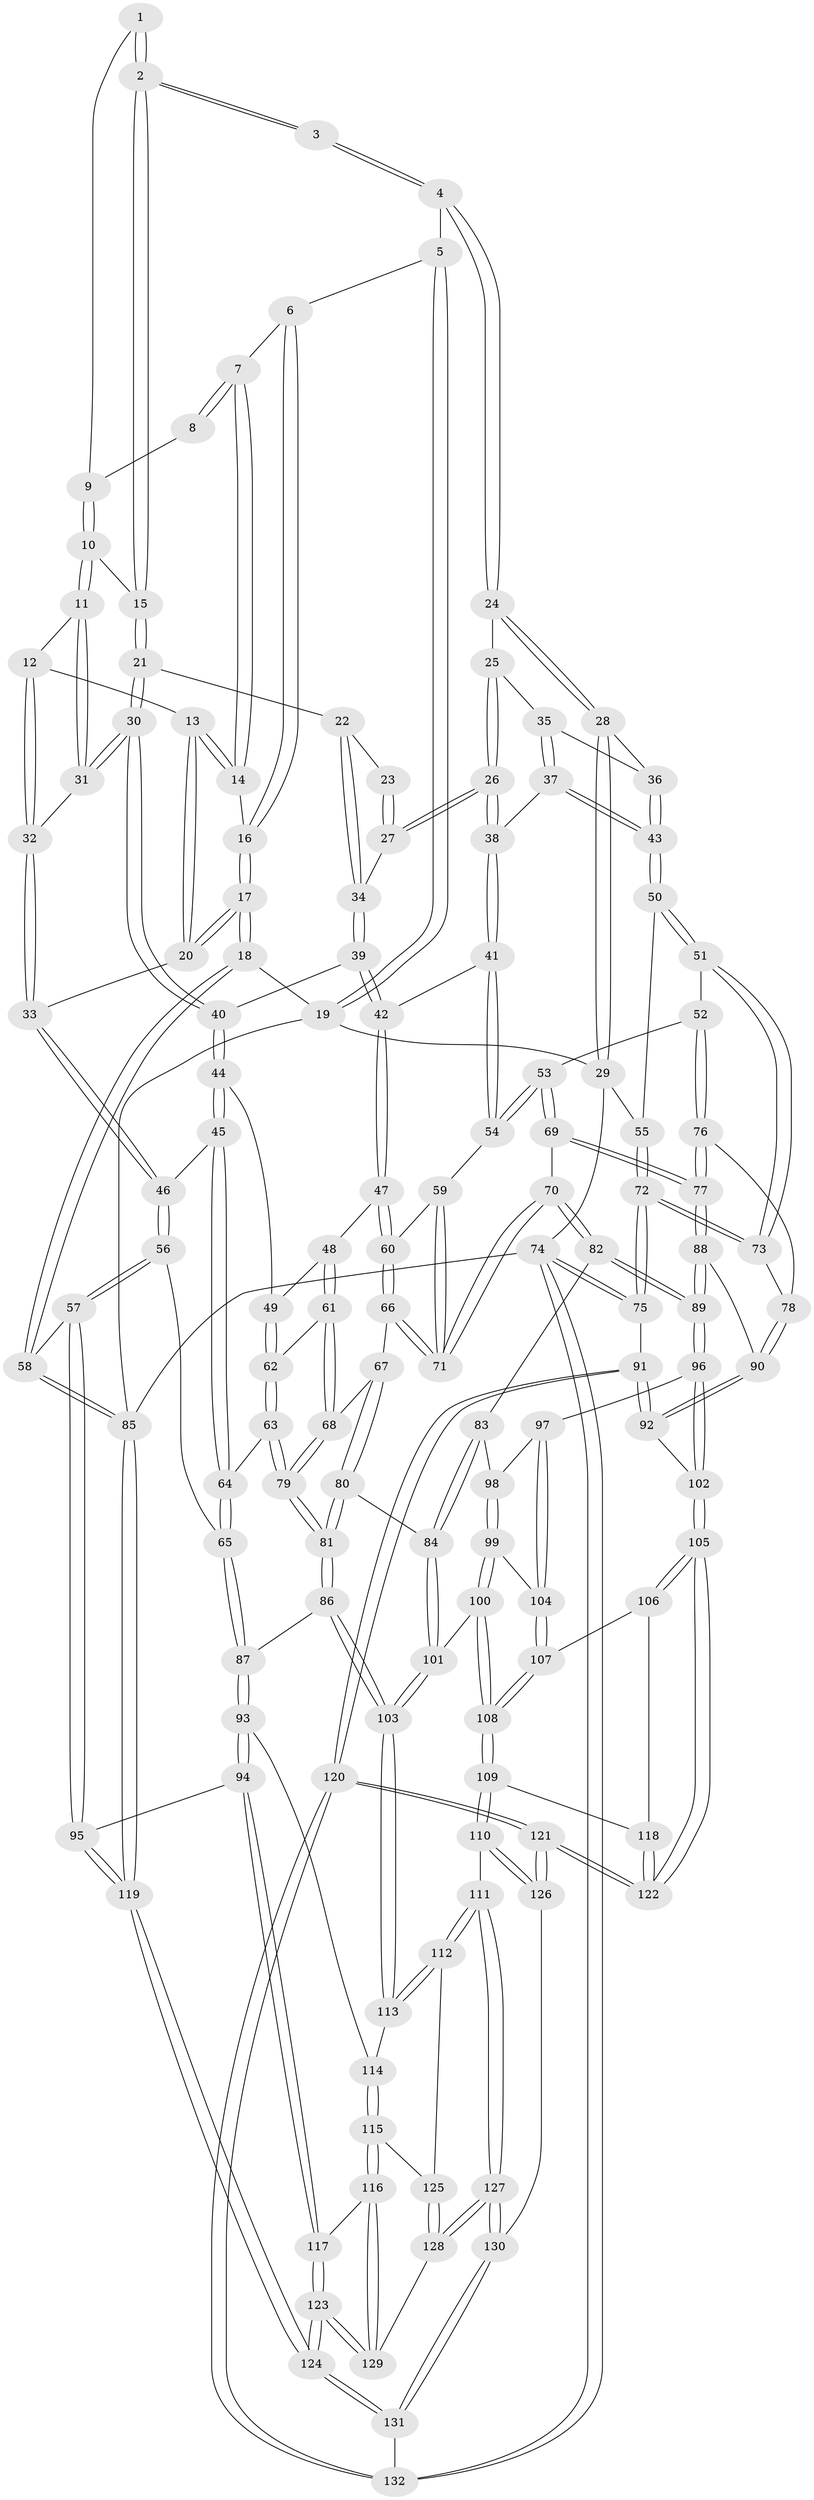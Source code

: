 // coarse degree distribution, {3: 0.08641975308641975, 6: 0.08641975308641975, 4: 0.43209876543209874, 5: 0.38271604938271603, 2: 0.012345679012345678}
// Generated by graph-tools (version 1.1) at 2025/42/03/06/25 10:42:36]
// undirected, 132 vertices, 327 edges
graph export_dot {
graph [start="1"]
  node [color=gray90,style=filled];
  1 [pos="+0.3768906046892749+0.08011918914038953"];
  2 [pos="+0.43039250079369146+0.06993286437942497"];
  3 [pos="+0.6180621999375858+0"];
  4 [pos="+0.6229922257750432+0"];
  5 [pos="+0+0"];
  6 [pos="+0.01497132130239168+0"];
  7 [pos="+0.22218548028797186+0.04616929479846286"];
  8 [pos="+0.24698026758888048+0.05612110817220893"];
  9 [pos="+0.324571009604671+0.119179313365604"];
  10 [pos="+0.3163991267642617+0.1706888671510554"];
  11 [pos="+0.2871033418779871+0.18083383690349025"];
  12 [pos="+0.28259666198507677+0.18077352682882494"];
  13 [pos="+0.2574338570870747+0.16642977538413328"];
  14 [pos="+0.23875920924159277+0.14519077188203772"];
  15 [pos="+0.3800927101206929+0.17911022118435233"];
  16 [pos="+0.17967363801265102+0.17897602788667785"];
  17 [pos="+0.05733390089539472+0.27320772794375214"];
  18 [pos="+0+0.23579027891961987"];
  19 [pos="+0+0"];
  20 [pos="+0.15788820980080698+0.3110657493122776"];
  21 [pos="+0.39503330763590644+0.21239933886868495"];
  22 [pos="+0.46016746223521227+0.20820751804393375"];
  23 [pos="+0.5514696209505092+0.05011167029109201"];
  24 [pos="+0.6251763010146686+0"];
  25 [pos="+0.6520032076916596+0.0851403977757402"];
  26 [pos="+0.6590447952487488+0.22660261108416782"];
  27 [pos="+0.5107271029611341+0.23464105447527261"];
  28 [pos="+1+0"];
  29 [pos="+1+0"];
  30 [pos="+0.37488897933302756+0.2926559973092379"];
  31 [pos="+0.34628938760501365+0.2784649495784355"];
  32 [pos="+0.2614055850239875+0.26907733038223636"];
  33 [pos="+0.17862662309264404+0.3233009059347961"];
  34 [pos="+0.48893067278508+0.24923596548790639"];
  35 [pos="+0.8129795862385524+0.19980774000914728"];
  36 [pos="+1+0"];
  37 [pos="+0.7962102052041112+0.2973316461059483"];
  38 [pos="+0.6669214218133532+0.2645316398220692"];
  39 [pos="+0.4851518804422286+0.2998911411417012"];
  40 [pos="+0.3801210249083017+0.3064377149224817"];
  41 [pos="+0.6567548420978859+0.28166125060443115"];
  42 [pos="+0.5786408807290726+0.37238127332167303"];
  43 [pos="+0.8351760309470777+0.32002289983439514"];
  44 [pos="+0.3496161201355139+0.3995439443270165"];
  45 [pos="+0.3316479060882227+0.40496302512849947"];
  46 [pos="+0.23044097415545226+0.39623603791004036"];
  47 [pos="+0.5762932785683786+0.38616004910764445"];
  48 [pos="+0.510725086055984+0.41181825518478915"];
  49 [pos="+0.35418642783204585+0.40248010849732063"];
  50 [pos="+0.8657346910479136+0.3792897331315547"];
  51 [pos="+0.8712835624341844+0.4274272141473092"];
  52 [pos="+0.8057610177821414+0.4596041807615626"];
  53 [pos="+0.8037605690733153+0.4599282510842498"];
  54 [pos="+0.7564129234544492+0.44498934145810015"];
  55 [pos="+1+0.012263891903217656"];
  56 [pos="+0.1567854323564201+0.5505358092891404"];
  57 [pos="+0.050556082006227604+0.6003973881364478"];
  58 [pos="+0+0.5375107759660754"];
  59 [pos="+0.7551109713356878+0.4450138575902257"];
  60 [pos="+0.5983642109336694+0.4341183673215196"];
  61 [pos="+0.45251301980161224+0.515764641274819"];
  62 [pos="+0.3930942911410343+0.47227212626574316"];
  63 [pos="+0.3541645920139837+0.5719317018436374"];
  64 [pos="+0.3044558275515117+0.562720033350029"];
  65 [pos="+0.2650923721717082+0.5793909877681421"];
  66 [pos="+0.6020597288665055+0.5096028143401673"];
  67 [pos="+0.5427872573250792+0.5415414044516446"];
  68 [pos="+0.45464032860888354+0.5223279245145753"];
  69 [pos="+0.7183675403790475+0.5439402372269823"];
  70 [pos="+0.6407816010438658+0.5549758622555013"];
  71 [pos="+0.6305637957791459+0.5417503037223735"];
  72 [pos="+1+0.5712271116152514"];
  73 [pos="+0.9766659464727925+0.5044182192881084"];
  74 [pos="+1+1"];
  75 [pos="+1+0.7345395333985624"];
  76 [pos="+0.7988725661839936+0.601524176525821"];
  77 [pos="+0.7771637834316596+0.6189696089247361"];
  78 [pos="+0.8664959420751703+0.5984954429801767"];
  79 [pos="+0.41262094268061533+0.6086069153984388"];
  80 [pos="+0.5058741798192691+0.6353907848453245"];
  81 [pos="+0.4247000874291726+0.64069605545907"];
  82 [pos="+0.6418055963327266+0.6063143687822669"];
  83 [pos="+0.6086703580314524+0.6531318545699559"];
  84 [pos="+0.552732574337534+0.6668887521415636"];
  85 [pos="+0+1"];
  86 [pos="+0.40861194631356357+0.6772525069473103"];
  87 [pos="+0.30449562590705803+0.724468928904339"];
  88 [pos="+0.7635769482675702+0.6572452843470462"];
  89 [pos="+0.7549589342945338+0.6723060427241553"];
  90 [pos="+0.8662821688334363+0.6494209416602549"];
  91 [pos="+1+0.7892370516789854"];
  92 [pos="+0.9111126379272524+0.7549099637487381"];
  93 [pos="+0.30132127409988446+0.7291061135919226"];
  94 [pos="+0.2517334406189587+0.7647382711518966"];
  95 [pos="+0.13656640081703747+0.7441624763834934"];
  96 [pos="+0.7578220127262596+0.7066528934755697"];
  97 [pos="+0.6757145868086589+0.730369742153823"];
  98 [pos="+0.614886653426723+0.665031800642618"];
  99 [pos="+0.6051919147989174+0.7510725098802368"];
  100 [pos="+0.5712957913260189+0.7678938820761653"];
  101 [pos="+0.5371200493504416+0.7480948919919196"];
  102 [pos="+0.7962228680885322+0.7536708909575228"];
  103 [pos="+0.47114481720517143+0.7754411866433581"];
  104 [pos="+0.66040825227489+0.753032720087433"];
  105 [pos="+0.7466440523424469+0.8518831399039353"];
  106 [pos="+0.6761937883663958+0.8010975449372738"];
  107 [pos="+0.6607285753632094+0.7597115489535814"];
  108 [pos="+0.5934839245126602+0.826906434669895"];
  109 [pos="+0.5940770220853672+0.8318864841932954"];
  110 [pos="+0.5484498159513974+0.8842269448840944"];
  111 [pos="+0.4958309274907079+0.8478927277249223"];
  112 [pos="+0.4631978861024484+0.806204144693489"];
  113 [pos="+0.4634521749599781+0.8013101695522933"];
  114 [pos="+0.35351680769098315+0.775965413911197"];
  115 [pos="+0.3821749616038398+0.8470955977251674"];
  116 [pos="+0.37677485124855914+0.8511604802970658"];
  117 [pos="+0.2857987397239503+0.8856586213649976"];
  118 [pos="+0.61345703655081+0.8360619405752348"];
  119 [pos="+0+1"];
  120 [pos="+0.7760550736518618+1"];
  121 [pos="+0.7602559354621091+1"];
  122 [pos="+0.7416570408083797+0.9330070586079365"];
  123 [pos="+0.26821628732286407+0.9756267853183154"];
  124 [pos="+0.06791771086158291+1"];
  125 [pos="+0.4198856415879974+0.8400663747670007"];
  126 [pos="+0.5520550831358836+0.908853602428119"];
  127 [pos="+0.4315952257682971+0.9343612874954901"];
  128 [pos="+0.4306549511708187+0.9339416548740467"];
  129 [pos="+0.40388970684213055+0.9346627730107077"];
  130 [pos="+0.4823357749098789+0.9811586823636363"];
  131 [pos="+0.4783805744300518+1"];
  132 [pos="+0.7768814353534036+1"];
  1 -- 2;
  1 -- 2;
  1 -- 9;
  2 -- 3;
  2 -- 3;
  2 -- 15;
  2 -- 15;
  3 -- 4;
  3 -- 4;
  4 -- 5;
  4 -- 24;
  4 -- 24;
  5 -- 6;
  5 -- 19;
  5 -- 19;
  6 -- 7;
  6 -- 16;
  6 -- 16;
  7 -- 8;
  7 -- 8;
  7 -- 14;
  7 -- 14;
  8 -- 9;
  9 -- 10;
  9 -- 10;
  10 -- 11;
  10 -- 11;
  10 -- 15;
  11 -- 12;
  11 -- 31;
  11 -- 31;
  12 -- 13;
  12 -- 32;
  12 -- 32;
  13 -- 14;
  13 -- 14;
  13 -- 20;
  13 -- 20;
  14 -- 16;
  15 -- 21;
  15 -- 21;
  16 -- 17;
  16 -- 17;
  17 -- 18;
  17 -- 18;
  17 -- 20;
  17 -- 20;
  18 -- 19;
  18 -- 58;
  18 -- 58;
  19 -- 29;
  19 -- 85;
  20 -- 33;
  21 -- 22;
  21 -- 30;
  21 -- 30;
  22 -- 23;
  22 -- 34;
  22 -- 34;
  23 -- 27;
  23 -- 27;
  24 -- 25;
  24 -- 28;
  24 -- 28;
  25 -- 26;
  25 -- 26;
  25 -- 35;
  26 -- 27;
  26 -- 27;
  26 -- 38;
  26 -- 38;
  27 -- 34;
  28 -- 29;
  28 -- 29;
  28 -- 36;
  29 -- 55;
  29 -- 74;
  30 -- 31;
  30 -- 31;
  30 -- 40;
  30 -- 40;
  31 -- 32;
  32 -- 33;
  32 -- 33;
  33 -- 46;
  33 -- 46;
  34 -- 39;
  34 -- 39;
  35 -- 36;
  35 -- 37;
  35 -- 37;
  36 -- 43;
  36 -- 43;
  37 -- 38;
  37 -- 43;
  37 -- 43;
  38 -- 41;
  38 -- 41;
  39 -- 40;
  39 -- 42;
  39 -- 42;
  40 -- 44;
  40 -- 44;
  41 -- 42;
  41 -- 54;
  41 -- 54;
  42 -- 47;
  42 -- 47;
  43 -- 50;
  43 -- 50;
  44 -- 45;
  44 -- 45;
  44 -- 49;
  45 -- 46;
  45 -- 64;
  45 -- 64;
  46 -- 56;
  46 -- 56;
  47 -- 48;
  47 -- 60;
  47 -- 60;
  48 -- 49;
  48 -- 61;
  48 -- 61;
  49 -- 62;
  49 -- 62;
  50 -- 51;
  50 -- 51;
  50 -- 55;
  51 -- 52;
  51 -- 73;
  51 -- 73;
  52 -- 53;
  52 -- 76;
  52 -- 76;
  53 -- 54;
  53 -- 54;
  53 -- 69;
  53 -- 69;
  54 -- 59;
  55 -- 72;
  55 -- 72;
  56 -- 57;
  56 -- 57;
  56 -- 65;
  57 -- 58;
  57 -- 95;
  57 -- 95;
  58 -- 85;
  58 -- 85;
  59 -- 60;
  59 -- 71;
  59 -- 71;
  60 -- 66;
  60 -- 66;
  61 -- 62;
  61 -- 68;
  61 -- 68;
  62 -- 63;
  62 -- 63;
  63 -- 64;
  63 -- 79;
  63 -- 79;
  64 -- 65;
  64 -- 65;
  65 -- 87;
  65 -- 87;
  66 -- 67;
  66 -- 71;
  66 -- 71;
  67 -- 68;
  67 -- 80;
  67 -- 80;
  68 -- 79;
  68 -- 79;
  69 -- 70;
  69 -- 77;
  69 -- 77;
  70 -- 71;
  70 -- 71;
  70 -- 82;
  70 -- 82;
  72 -- 73;
  72 -- 73;
  72 -- 75;
  72 -- 75;
  73 -- 78;
  74 -- 75;
  74 -- 75;
  74 -- 132;
  74 -- 132;
  74 -- 85;
  75 -- 91;
  76 -- 77;
  76 -- 77;
  76 -- 78;
  77 -- 88;
  77 -- 88;
  78 -- 90;
  78 -- 90;
  79 -- 81;
  79 -- 81;
  80 -- 81;
  80 -- 81;
  80 -- 84;
  81 -- 86;
  81 -- 86;
  82 -- 83;
  82 -- 89;
  82 -- 89;
  83 -- 84;
  83 -- 84;
  83 -- 98;
  84 -- 101;
  84 -- 101;
  85 -- 119;
  85 -- 119;
  86 -- 87;
  86 -- 103;
  86 -- 103;
  87 -- 93;
  87 -- 93;
  88 -- 89;
  88 -- 89;
  88 -- 90;
  89 -- 96;
  89 -- 96;
  90 -- 92;
  90 -- 92;
  91 -- 92;
  91 -- 92;
  91 -- 120;
  91 -- 120;
  92 -- 102;
  93 -- 94;
  93 -- 94;
  93 -- 114;
  94 -- 95;
  94 -- 117;
  94 -- 117;
  95 -- 119;
  95 -- 119;
  96 -- 97;
  96 -- 102;
  96 -- 102;
  97 -- 98;
  97 -- 104;
  97 -- 104;
  98 -- 99;
  98 -- 99;
  99 -- 100;
  99 -- 100;
  99 -- 104;
  100 -- 101;
  100 -- 108;
  100 -- 108;
  101 -- 103;
  101 -- 103;
  102 -- 105;
  102 -- 105;
  103 -- 113;
  103 -- 113;
  104 -- 107;
  104 -- 107;
  105 -- 106;
  105 -- 106;
  105 -- 122;
  105 -- 122;
  106 -- 107;
  106 -- 118;
  107 -- 108;
  107 -- 108;
  108 -- 109;
  108 -- 109;
  109 -- 110;
  109 -- 110;
  109 -- 118;
  110 -- 111;
  110 -- 126;
  110 -- 126;
  111 -- 112;
  111 -- 112;
  111 -- 127;
  111 -- 127;
  112 -- 113;
  112 -- 113;
  112 -- 125;
  113 -- 114;
  114 -- 115;
  114 -- 115;
  115 -- 116;
  115 -- 116;
  115 -- 125;
  116 -- 117;
  116 -- 129;
  116 -- 129;
  117 -- 123;
  117 -- 123;
  118 -- 122;
  118 -- 122;
  119 -- 124;
  119 -- 124;
  120 -- 121;
  120 -- 121;
  120 -- 132;
  120 -- 132;
  121 -- 122;
  121 -- 122;
  121 -- 126;
  121 -- 126;
  123 -- 124;
  123 -- 124;
  123 -- 129;
  123 -- 129;
  124 -- 131;
  124 -- 131;
  125 -- 128;
  125 -- 128;
  126 -- 130;
  127 -- 128;
  127 -- 128;
  127 -- 130;
  127 -- 130;
  128 -- 129;
  130 -- 131;
  130 -- 131;
  131 -- 132;
}
